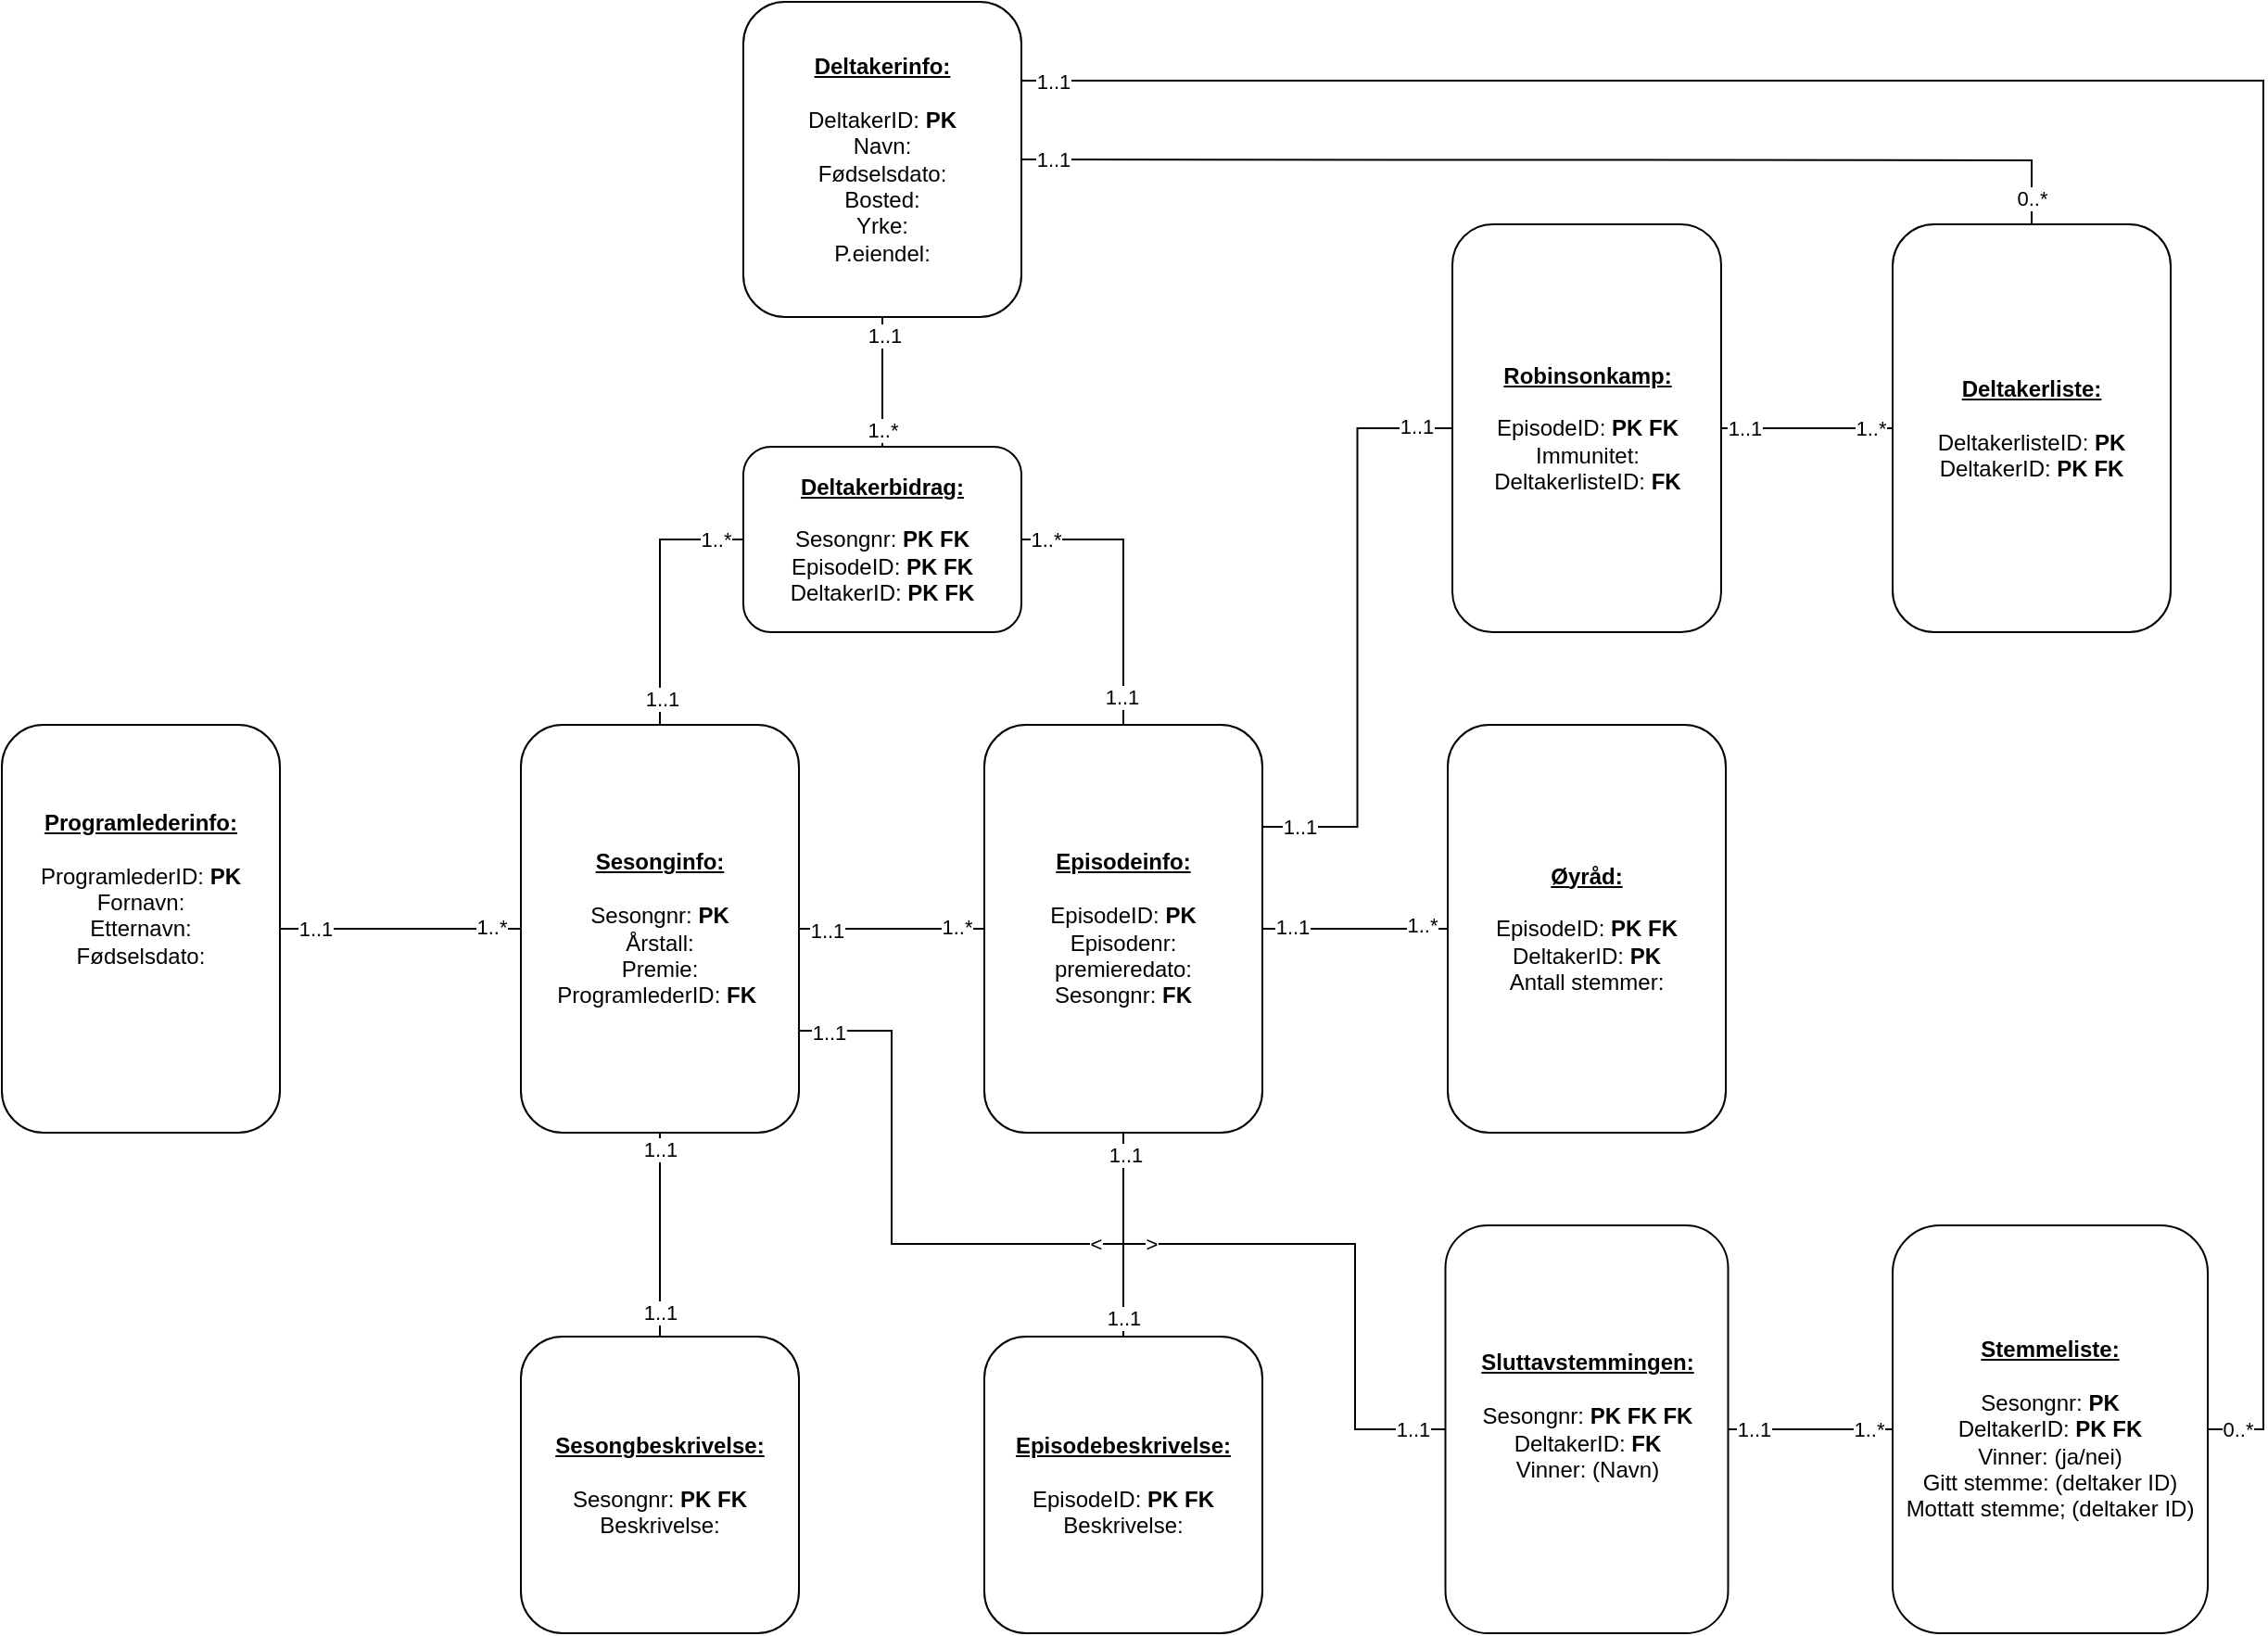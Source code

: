 <mxfile version="15.9.1" type="device"><diagram id="7yG6e1raPwSsO-AR4yYW" name="Page-1"><mxGraphModel dx="1718" dy="893" grid="1" gridSize="10" guides="1" tooltips="1" connect="1" arrows="1" fold="1" page="1" pageScale="1" pageWidth="827" pageHeight="1169" math="0" shadow="0"><root><mxCell id="0"/><mxCell id="1" parent="0"/><mxCell id="8gR4wgNiad7f7I-O_NoT-10" style="edgeStyle=orthogonalEdgeStyle;rounded=0;orthogonalLoop=1;jettySize=auto;html=1;exitX=0;exitY=0.25;exitDx=0;exitDy=0;endArrow=none;endFill=0;" edge="1" parent="1" source="8gR4wgNiad7f7I-O_NoT-1" target="8gR4wgNiad7f7I-O_NoT-2"><mxGeometry relative="1" as="geometry"><mxPoint x="280" y="410" as="targetPoint"/><Array as="points"><mxPoint x="370" y="510"/></Array></mxGeometry></mxCell><mxCell id="8gR4wgNiad7f7I-O_NoT-23" value="1..1" style="edgeLabel;html=1;align=center;verticalAlign=middle;resizable=0;points=[];" vertex="1" connectable="0" parent="8gR4wgNiad7f7I-O_NoT-10"><mxGeometry x="0.742" y="-2" relative="1" as="geometry"><mxPoint x="-5" y="2" as="offset"/></mxGeometry></mxCell><mxCell id="8gR4wgNiad7f7I-O_NoT-25" value="1..*" style="edgeLabel;html=1;align=center;verticalAlign=middle;resizable=0;points=[];" vertex="1" connectable="0" parent="8gR4wgNiad7f7I-O_NoT-10"><mxGeometry x="-0.301" y="-1" relative="1" as="geometry"><mxPoint x="-7" as="offset"/></mxGeometry></mxCell><mxCell id="8gR4wgNiad7f7I-O_NoT-13" style="edgeStyle=orthogonalEdgeStyle;rounded=0;orthogonalLoop=1;jettySize=auto;html=1;entryX=0;entryY=0.5;entryDx=0;entryDy=0;endArrow=none;endFill=0;" edge="1" parent="1" source="8gR4wgNiad7f7I-O_NoT-1" target="8gR4wgNiad7f7I-O_NoT-3"><mxGeometry relative="1" as="geometry"/></mxCell><mxCell id="8gR4wgNiad7f7I-O_NoT-30" value="1..1" style="edgeLabel;html=1;align=center;verticalAlign=middle;resizable=0;points=[];" vertex="1" connectable="0" parent="8gR4wgNiad7f7I-O_NoT-13"><mxGeometry x="-0.713" y="-1" relative="1" as="geometry"><mxPoint as="offset"/></mxGeometry></mxCell><mxCell id="8gR4wgNiad7f7I-O_NoT-31" value="1..*" style="edgeLabel;html=1;align=center;verticalAlign=middle;resizable=0;points=[];" vertex="1" connectable="0" parent="8gR4wgNiad7f7I-O_NoT-13"><mxGeometry x="0.687" y="1" relative="1" as="geometry"><mxPoint as="offset"/></mxGeometry></mxCell><mxCell id="8gR4wgNiad7f7I-O_NoT-22" style="edgeStyle=orthogonalEdgeStyle;rounded=0;orthogonalLoop=1;jettySize=auto;html=1;entryX=0;entryY=0.5;entryDx=0;entryDy=0;endArrow=none;endFill=0;" edge="1" parent="1" source="8gR4wgNiad7f7I-O_NoT-1" target="8gR4wgNiad7f7I-O_NoT-18"><mxGeometry relative="1" as="geometry"/></mxCell><mxCell id="8gR4wgNiad7f7I-O_NoT-33" value="1..1" style="edgeLabel;html=1;align=center;verticalAlign=middle;resizable=0;points=[];" vertex="1" connectable="0" parent="8gR4wgNiad7f7I-O_NoT-22"><mxGeometry x="-0.805" y="-1" relative="1" as="geometry"><mxPoint as="offset"/></mxGeometry></mxCell><mxCell id="8gR4wgNiad7f7I-O_NoT-34" value="1..*" style="edgeLabel;html=1;align=center;verticalAlign=middle;resizable=0;points=[];" vertex="1" connectable="0" parent="8gR4wgNiad7f7I-O_NoT-22"><mxGeometry x="0.795" relative="1" as="geometry"><mxPoint as="offset"/></mxGeometry></mxCell><mxCell id="8gR4wgNiad7f7I-O_NoT-60" style="edgeStyle=orthogonalEdgeStyle;rounded=0;orthogonalLoop=1;jettySize=auto;html=1;exitX=1;exitY=0.75;exitDx=0;exitDy=0;entryX=0;entryY=0.5;entryDx=0;entryDy=0;endArrow=none;endFill=0;" edge="1" parent="1" source="8gR4wgNiad7f7I-O_NoT-1" target="8gR4wgNiad7f7I-O_NoT-58"><mxGeometry relative="1" as="geometry"><Array as="points"><mxPoint x="570" y="565"/><mxPoint x="570" y="680"/><mxPoint x="820" y="680"/><mxPoint x="820" y="780"/></Array></mxGeometry></mxCell><mxCell id="8gR4wgNiad7f7I-O_NoT-61" value="1..1" style="edgeLabel;html=1;align=center;verticalAlign=middle;resizable=0;points=[];" vertex="1" connectable="0" parent="8gR4wgNiad7f7I-O_NoT-60"><mxGeometry x="-0.943" y="-1" relative="1" as="geometry"><mxPoint as="offset"/></mxGeometry></mxCell><mxCell id="8gR4wgNiad7f7I-O_NoT-62" value="1..1" style="edgeLabel;html=1;align=center;verticalAlign=middle;resizable=0;points=[];" vertex="1" connectable="0" parent="8gR4wgNiad7f7I-O_NoT-60"><mxGeometry x="0.936" relative="1" as="geometry"><mxPoint as="offset"/></mxGeometry></mxCell><mxCell id="8gR4wgNiad7f7I-O_NoT-65" value="&amp;gt;" style="edgeLabel;html=1;align=center;verticalAlign=middle;resizable=0;points=[];" vertex="1" connectable="0" parent="8gR4wgNiad7f7I-O_NoT-60"><mxGeometry x="0.116" y="2" relative="1" as="geometry"><mxPoint x="-10" y="2" as="offset"/></mxGeometry></mxCell><mxCell id="8gR4wgNiad7f7I-O_NoT-66" value="&amp;lt;" style="edgeLabel;html=1;align=center;verticalAlign=middle;resizable=0;points=[];" vertex="1" connectable="0" parent="8gR4wgNiad7f7I-O_NoT-60"><mxGeometry x="-0.061" y="-2" relative="1" as="geometry"><mxPoint x="10" y="-2" as="offset"/></mxGeometry></mxCell><mxCell id="8gR4wgNiad7f7I-O_NoT-1" value="&lt;div&gt;&lt;u&gt;&lt;b&gt;Sesonginfo:&lt;/b&gt;&lt;/u&gt;&lt;/div&gt;&lt;div&gt;&lt;u&gt;&lt;b&gt;&lt;br&gt;&lt;/b&gt;&lt;/u&gt;&lt;/div&gt;&lt;div&gt;Sesongnr: &lt;b&gt;PK&lt;/b&gt; &lt;br&gt;&lt;/div&gt;&lt;div&gt;Årstall:&lt;/div&gt;&lt;div&gt;Premie:&lt;/div&gt;&lt;div&gt;ProgramlederID: &lt;b&gt;FK&lt;/b&gt;&amp;nbsp; &lt;/div&gt;" style="rounded=1;whiteSpace=wrap;html=1;" vertex="1" parent="1"><mxGeometry x="370" y="400" width="150" height="220" as="geometry"/></mxCell><mxCell id="8gR4wgNiad7f7I-O_NoT-2" value="&lt;div&gt;&lt;b&gt;&lt;u&gt;Programlederinfo:&lt;/u&gt;&lt;/b&gt;&lt;/div&gt;&lt;div&gt;&lt;br&gt;&lt;/div&gt;&lt;div&gt;ProgramlederID: &lt;b&gt;PK&lt;/b&gt;&lt;/div&gt;&lt;div&gt;Fornavn:&lt;/div&gt;&lt;div&gt;Etternavn:&lt;br&gt;&lt;/div&gt;&lt;div&gt;Fødselsdato:&lt;/div&gt;&lt;div&gt;&lt;br&gt;&lt;/div&gt;&lt;div&gt;&lt;br&gt;&lt;/div&gt;&lt;div&gt;&lt;br&gt;&lt;i&gt;&lt;/i&gt;&lt;/div&gt;" style="rounded=1;whiteSpace=wrap;html=1;" vertex="1" parent="1"><mxGeometry x="90" y="400" width="150" height="220" as="geometry"/></mxCell><mxCell id="8gR4wgNiad7f7I-O_NoT-14" style="edgeStyle=orthogonalEdgeStyle;rounded=0;orthogonalLoop=1;jettySize=auto;html=1;endArrow=none;endFill=0;" edge="1" parent="1" source="8gR4wgNiad7f7I-O_NoT-3" target="8gR4wgNiad7f7I-O_NoT-9"><mxGeometry relative="1" as="geometry"/></mxCell><mxCell id="8gR4wgNiad7f7I-O_NoT-28" value="1..1" style="edgeLabel;html=1;align=center;verticalAlign=middle;resizable=0;points=[];" vertex="1" connectable="0" parent="8gR4wgNiad7f7I-O_NoT-14"><mxGeometry x="-0.788" y="1" relative="1" as="geometry"><mxPoint as="offset"/></mxGeometry></mxCell><mxCell id="8gR4wgNiad7f7I-O_NoT-29" value="1..1" style="edgeLabel;html=1;align=center;verticalAlign=middle;resizable=0;points=[];" vertex="1" connectable="0" parent="8gR4wgNiad7f7I-O_NoT-14"><mxGeometry x="0.818" relative="1" as="geometry"><mxPoint as="offset"/></mxGeometry></mxCell><mxCell id="8gR4wgNiad7f7I-O_NoT-17" style="edgeStyle=orthogonalEdgeStyle;rounded=0;orthogonalLoop=1;jettySize=auto;html=1;exitX=1;exitY=0.25;exitDx=0;exitDy=0;entryX=0;entryY=0.5;entryDx=0;entryDy=0;endArrow=none;endFill=0;" edge="1" parent="1" source="8gR4wgNiad7f7I-O_NoT-3" target="8gR4wgNiad7f7I-O_NoT-5"><mxGeometry relative="1" as="geometry"/></mxCell><mxCell id="8gR4wgNiad7f7I-O_NoT-50" value="1..1" style="edgeLabel;html=1;align=center;verticalAlign=middle;resizable=0;points=[];" vertex="1" connectable="0" parent="8gR4wgNiad7f7I-O_NoT-17"><mxGeometry x="-0.878" relative="1" as="geometry"><mxPoint as="offset"/></mxGeometry></mxCell><mxCell id="8gR4wgNiad7f7I-O_NoT-51" value="1..1" style="edgeLabel;html=1;align=center;verticalAlign=middle;resizable=0;points=[];" vertex="1" connectable="0" parent="8gR4wgNiad7f7I-O_NoT-17"><mxGeometry x="0.877" y="1" relative="1" as="geometry"><mxPoint as="offset"/></mxGeometry></mxCell><mxCell id="8gR4wgNiad7f7I-O_NoT-20" style="edgeStyle=orthogonalEdgeStyle;rounded=0;orthogonalLoop=1;jettySize=auto;html=1;entryX=1;entryY=0.5;entryDx=0;entryDy=0;endArrow=none;endFill=0;" edge="1" parent="1" source="8gR4wgNiad7f7I-O_NoT-3" target="8gR4wgNiad7f7I-O_NoT-18"><mxGeometry relative="1" as="geometry"/></mxCell><mxCell id="8gR4wgNiad7f7I-O_NoT-32" value="1..1" style="edgeLabel;html=1;align=center;verticalAlign=middle;resizable=0;points=[];" vertex="1" connectable="0" parent="8gR4wgNiad7f7I-O_NoT-20"><mxGeometry x="-0.806" y="1" relative="1" as="geometry"><mxPoint as="offset"/></mxGeometry></mxCell><mxCell id="8gR4wgNiad7f7I-O_NoT-35" value="1..*" style="edgeLabel;html=1;align=center;verticalAlign=middle;resizable=0;points=[];" vertex="1" connectable="0" parent="8gR4wgNiad7f7I-O_NoT-20"><mxGeometry x="0.837" relative="1" as="geometry"><mxPoint as="offset"/></mxGeometry></mxCell><mxCell id="8gR4wgNiad7f7I-O_NoT-57" style="edgeStyle=orthogonalEdgeStyle;rounded=0;orthogonalLoop=1;jettySize=auto;html=1;entryX=0;entryY=0.5;entryDx=0;entryDy=0;endArrow=none;endFill=0;" edge="1" parent="1" source="8gR4wgNiad7f7I-O_NoT-3" target="8gR4wgNiad7f7I-O_NoT-6"><mxGeometry relative="1" as="geometry"/></mxCell><mxCell id="8gR4wgNiad7f7I-O_NoT-63" value="1..1" style="edgeLabel;html=1;align=center;verticalAlign=middle;resizable=0;points=[];" vertex="1" connectable="0" parent="8gR4wgNiad7f7I-O_NoT-57"><mxGeometry x="-0.677" y="1" relative="1" as="geometry"><mxPoint as="offset"/></mxGeometry></mxCell><mxCell id="8gR4wgNiad7f7I-O_NoT-64" value="1..*" style="edgeLabel;html=1;align=center;verticalAlign=middle;resizable=0;points=[];" vertex="1" connectable="0" parent="8gR4wgNiad7f7I-O_NoT-57"><mxGeometry x="0.723" y="2" relative="1" as="geometry"><mxPoint as="offset"/></mxGeometry></mxCell><mxCell id="8gR4wgNiad7f7I-O_NoT-3" value="&lt;div&gt;&lt;u&gt;&lt;b&gt;Episodeinfo:&lt;/b&gt;&lt;/u&gt;&lt;/div&gt;&lt;div&gt;&lt;u&gt;&lt;b&gt;&lt;br&gt;&lt;/b&gt;&lt;/u&gt;&lt;/div&gt;&lt;div&gt;EpisodeID: &lt;b&gt;PK&lt;/b&gt;&lt;br&gt;&lt;/div&gt;&lt;div&gt;Episodenr:&lt;/div&gt;&lt;div&gt;premieredato:&lt;/div&gt;&lt;div&gt;Sesongnr: &lt;b&gt;FK&lt;/b&gt;&lt;br&gt;&lt;/div&gt;" style="rounded=1;whiteSpace=wrap;html=1;" vertex="1" parent="1"><mxGeometry x="620" y="400" width="150" height="220" as="geometry"/></mxCell><mxCell id="8gR4wgNiad7f7I-O_NoT-38" style="edgeStyle=orthogonalEdgeStyle;rounded=0;orthogonalLoop=1;jettySize=auto;html=1;entryX=0.5;entryY=0;entryDx=0;entryDy=0;endArrow=none;endFill=0;" edge="1" parent="1" source="8gR4wgNiad7f7I-O_NoT-4" target="8gR4wgNiad7f7I-O_NoT-18"><mxGeometry relative="1" as="geometry"/></mxCell><mxCell id="8gR4wgNiad7f7I-O_NoT-39" value="1..*" style="edgeLabel;html=1;align=center;verticalAlign=middle;resizable=0;points=[];" vertex="1" connectable="0" parent="8gR4wgNiad7f7I-O_NoT-38"><mxGeometry x="0.238" y="3" relative="1" as="geometry"><mxPoint x="-3" y="17" as="offset"/></mxGeometry></mxCell><mxCell id="8gR4wgNiad7f7I-O_NoT-40" value="1..1" style="edgeLabel;html=1;align=center;verticalAlign=middle;resizable=0;points=[];" vertex="1" connectable="0" parent="8gR4wgNiad7f7I-O_NoT-38"><mxGeometry x="-0.262" y="1" relative="1" as="geometry"><mxPoint y="-16" as="offset"/></mxGeometry></mxCell><mxCell id="8gR4wgNiad7f7I-O_NoT-45" style="edgeStyle=orthogonalEdgeStyle;rounded=0;orthogonalLoop=1;jettySize=auto;html=1;endArrow=none;endFill=0;entryX=0.5;entryY=0;entryDx=0;entryDy=0;" edge="1" parent="1" target="8gR4wgNiad7f7I-O_NoT-42"><mxGeometry relative="1" as="geometry"><mxPoint x="640" y="95.0" as="sourcePoint"/><mxPoint x="1210" y="140" as="targetPoint"/></mxGeometry></mxCell><mxCell id="8gR4wgNiad7f7I-O_NoT-46" value="1..1" style="edgeLabel;html=1;align=center;verticalAlign=middle;resizable=0;points=[];" vertex="1" connectable="0" parent="8gR4wgNiad7f7I-O_NoT-45"><mxGeometry x="-0.943" relative="1" as="geometry"><mxPoint as="offset"/></mxGeometry></mxCell><mxCell id="8gR4wgNiad7f7I-O_NoT-47" value="&lt;div&gt;0..*&lt;/div&gt;" style="edgeLabel;html=1;align=center;verticalAlign=middle;resizable=0;points=[];" vertex="1" connectable="0" parent="8gR4wgNiad7f7I-O_NoT-45"><mxGeometry x="0.95" relative="1" as="geometry"><mxPoint as="offset"/></mxGeometry></mxCell><mxCell id="8gR4wgNiad7f7I-O_NoT-72" style="edgeStyle=orthogonalEdgeStyle;rounded=0;orthogonalLoop=1;jettySize=auto;html=1;exitX=1;exitY=0.25;exitDx=0;exitDy=0;entryX=1;entryY=0.5;entryDx=0;entryDy=0;endArrow=none;endFill=0;strokeColor=#000000;" edge="1" parent="1" source="8gR4wgNiad7f7I-O_NoT-4" target="8gR4wgNiad7f7I-O_NoT-67"><mxGeometry relative="1" as="geometry"><Array as="points"><mxPoint x="1310" y="53"/><mxPoint x="1310" y="780"/></Array></mxGeometry></mxCell><mxCell id="8gR4wgNiad7f7I-O_NoT-73" value="0..*" style="edgeLabel;html=1;align=center;verticalAlign=middle;resizable=0;points=[];" vertex="1" connectable="0" parent="8gR4wgNiad7f7I-O_NoT-72"><mxGeometry x="0.968" relative="1" as="geometry"><mxPoint x="-7" as="offset"/></mxGeometry></mxCell><mxCell id="8gR4wgNiad7f7I-O_NoT-74" value="&lt;div&gt;1..1&lt;/div&gt;" style="edgeLabel;html=1;align=center;verticalAlign=middle;resizable=0;points=[];" vertex="1" connectable="0" parent="8gR4wgNiad7f7I-O_NoT-72"><mxGeometry x="-0.976" relative="1" as="geometry"><mxPoint as="offset"/></mxGeometry></mxCell><mxCell id="8gR4wgNiad7f7I-O_NoT-4" value="&lt;div&gt;&lt;u&gt;&lt;b&gt;Deltakerinfo:&lt;/b&gt;&lt;/u&gt;&lt;/div&gt;&lt;div&gt;&lt;u&gt;&lt;b&gt;&lt;br&gt;&lt;/b&gt;&lt;/u&gt;&lt;/div&gt;&lt;div&gt;DeltakerID: &lt;b&gt;PK&lt;/b&gt;&lt;br&gt;&lt;b&gt;&lt;/b&gt;&lt;u&gt;&lt;b&gt;&lt;/b&gt;&lt;/u&gt;&lt;/div&gt;&lt;div&gt;Navn:&lt;/div&gt;&lt;div&gt;Fødselsdato:&lt;/div&gt;&lt;div&gt;Bosted:&lt;/div&gt;&lt;div&gt;Yrke:&lt;/div&gt;&lt;div&gt;P.eiendel:&lt;/div&gt;" style="rounded=1;whiteSpace=wrap;html=1;" vertex="1" parent="1"><mxGeometry x="490" y="10" width="150" height="170" as="geometry"/></mxCell><mxCell id="8gR4wgNiad7f7I-O_NoT-43" style="edgeStyle=orthogonalEdgeStyle;rounded=0;orthogonalLoop=1;jettySize=auto;html=1;entryX=0;entryY=0.5;entryDx=0;entryDy=0;endArrow=none;endFill=0;" edge="1" parent="1" source="8gR4wgNiad7f7I-O_NoT-5" target="8gR4wgNiad7f7I-O_NoT-42"><mxGeometry relative="1" as="geometry"/></mxCell><mxCell id="8gR4wgNiad7f7I-O_NoT-48" value="1..1" style="edgeLabel;html=1;align=center;verticalAlign=middle;resizable=0;points=[];" vertex="1" connectable="0" parent="8gR4wgNiad7f7I-O_NoT-43"><mxGeometry x="-0.733" relative="1" as="geometry"><mxPoint as="offset"/></mxGeometry></mxCell><mxCell id="8gR4wgNiad7f7I-O_NoT-49" value="1..*" style="edgeLabel;html=1;align=center;verticalAlign=middle;resizable=0;points=[];" vertex="1" connectable="0" parent="8gR4wgNiad7f7I-O_NoT-43"><mxGeometry x="0.73" relative="1" as="geometry"><mxPoint as="offset"/></mxGeometry></mxCell><mxCell id="8gR4wgNiad7f7I-O_NoT-5" value="&lt;div&gt;&lt;u&gt;&lt;b&gt;Robinsonkamp:&lt;/b&gt;&lt;/u&gt;&lt;/div&gt;&lt;div&gt;&lt;u&gt;&lt;b&gt;&lt;br&gt;&lt;/b&gt;&lt;/u&gt;&lt;/div&gt;&lt;div&gt;EpisodeID: &lt;b&gt;PK FK&lt;/b&gt;&lt;br&gt;&lt;/div&gt;&lt;div&gt;Immunitet:&lt;/div&gt;&lt;div&gt;DeltakerlisteID: &lt;b&gt;FK&lt;/b&gt; &lt;/div&gt;" style="rounded=1;whiteSpace=wrap;html=1;" vertex="1" parent="1"><mxGeometry x="872.5" y="130" width="145" height="220" as="geometry"/></mxCell><mxCell id="8gR4wgNiad7f7I-O_NoT-6" value="&lt;div&gt;&lt;u&gt;&lt;b&gt;Øyråd:&lt;/b&gt;&lt;/u&gt;&lt;/div&gt;&lt;div&gt;&lt;u&gt;&lt;b&gt;&lt;br&gt;&lt;/b&gt;&lt;/u&gt;&lt;/div&gt;&lt;div&gt;EpisodeID: &lt;b&gt;PK&lt;/b&gt; &lt;b&gt;FK&lt;/b&gt;&lt;/div&gt;&lt;div&gt;DeltakerID: &lt;b&gt;PK&lt;/b&gt; &lt;br&gt;&lt;/div&gt;&lt;div&gt;Antall stemmer:&lt;br&gt;&lt;/div&gt;" style="rounded=1;whiteSpace=wrap;html=1;" vertex="1" parent="1"><mxGeometry x="870" y="400" width="150" height="220" as="geometry"/></mxCell><mxCell id="8gR4wgNiad7f7I-O_NoT-12" style="edgeStyle=orthogonalEdgeStyle;rounded=0;orthogonalLoop=1;jettySize=auto;html=1;entryX=0.5;entryY=1;entryDx=0;entryDy=0;endArrow=none;endFill=0;" edge="1" parent="1" source="8gR4wgNiad7f7I-O_NoT-8" target="8gR4wgNiad7f7I-O_NoT-1"><mxGeometry relative="1" as="geometry"/></mxCell><mxCell id="8gR4wgNiad7f7I-O_NoT-26" value="&lt;div&gt;1..1&lt;/div&gt;" style="edgeLabel;html=1;align=center;verticalAlign=middle;resizable=0;points=[];" vertex="1" connectable="0" parent="8gR4wgNiad7f7I-O_NoT-12"><mxGeometry x="0.833" y="-2" relative="1" as="geometry"><mxPoint x="-2" as="offset"/></mxGeometry></mxCell><mxCell id="8gR4wgNiad7f7I-O_NoT-27" value="1..1" style="edgeLabel;html=1;align=center;verticalAlign=middle;resizable=0;points=[];rotation=0;" vertex="1" connectable="0" parent="8gR4wgNiad7f7I-O_NoT-12"><mxGeometry x="-0.758" relative="1" as="geometry"><mxPoint as="offset"/></mxGeometry></mxCell><mxCell id="8gR4wgNiad7f7I-O_NoT-8" value="&lt;div&gt;&lt;u&gt;&lt;b&gt;Sesongbeskrivelse:&lt;/b&gt;&lt;/u&gt;&lt;/div&gt;&lt;div&gt;&lt;u&gt;&lt;b&gt;&lt;br&gt;&lt;/b&gt;&lt;/u&gt;&lt;/div&gt;&lt;div&gt;Sesongnr: &lt;b&gt;PK FK&lt;/b&gt;&lt;/div&gt;&lt;div&gt;Beskrivelse:&lt;br&gt;&lt;/div&gt;" style="rounded=1;whiteSpace=wrap;html=1;" vertex="1" parent="1"><mxGeometry x="370" y="730" width="150" height="160" as="geometry"/></mxCell><mxCell id="8gR4wgNiad7f7I-O_NoT-9" value="&lt;div&gt;&lt;u&gt;&lt;b&gt;Episodebeskrivelse:&lt;/b&gt;&lt;/u&gt;&lt;/div&gt;&lt;div&gt;&lt;u&gt;&lt;b&gt;&lt;br&gt;&lt;/b&gt;&lt;/u&gt;&lt;/div&gt;&lt;div&gt;EpisodeID: &lt;b&gt;PK FK&lt;/b&gt;&lt;/div&gt;&lt;div&gt;Beskrivelse:&lt;br&gt;&lt;u&gt;&lt;b&gt;&lt;/b&gt;&lt;/u&gt;&lt;/div&gt;" style="rounded=1;whiteSpace=wrap;html=1;" vertex="1" parent="1"><mxGeometry x="620" y="730" width="150" height="160" as="geometry"/></mxCell><mxCell id="8gR4wgNiad7f7I-O_NoT-18" value="&lt;u&gt;&lt;b&gt;Deltakerbidrag:&lt;br&gt;&lt;br&gt;&lt;/b&gt;&lt;/u&gt;&lt;div&gt;Sesongnr: &lt;b&gt;PK FK&lt;/b&gt;&lt;br&gt;&lt;/div&gt;&lt;div&gt;EpisodeID: &lt;b&gt;PK FK&lt;/b&gt;&lt;br&gt;&lt;/div&gt;&lt;div&gt;DeltakerID: &lt;b&gt;PK FK&lt;/b&gt;&lt;br&gt;&lt;/div&gt;" style="rounded=1;whiteSpace=wrap;html=1;" vertex="1" parent="1"><mxGeometry x="490" y="250" width="150" height="100" as="geometry"/></mxCell><mxCell id="8gR4wgNiad7f7I-O_NoT-42" value="&lt;div&gt;&lt;u&gt;&lt;b&gt;Deltakerliste:&lt;/b&gt;&lt;br&gt;&lt;/u&gt;&lt;/div&gt;&lt;div&gt;&lt;br&gt;&lt;/div&gt;&lt;div&gt;DeltakerlisteID: &lt;b&gt;PK&lt;/b&gt;&lt;/div&gt;&lt;div&gt;DeltakerID: &lt;b&gt;PK&lt;/b&gt; &lt;b&gt;FK&lt;/b&gt;&lt;br&gt;&lt;/div&gt;" style="rounded=1;whiteSpace=wrap;html=1;" vertex="1" parent="1"><mxGeometry x="1110" y="130" width="150" height="220" as="geometry"/></mxCell><mxCell id="8gR4wgNiad7f7I-O_NoT-69" style="edgeStyle=orthogonalEdgeStyle;rounded=0;orthogonalLoop=1;jettySize=auto;html=1;entryX=0;entryY=0.5;entryDx=0;entryDy=0;endArrow=none;endFill=0;strokeColor=#000000;" edge="1" parent="1" source="8gR4wgNiad7f7I-O_NoT-58" target="8gR4wgNiad7f7I-O_NoT-67"><mxGeometry relative="1" as="geometry"><Array as="points"><mxPoint x="1090" y="780"/><mxPoint x="1090" y="780"/></Array></mxGeometry></mxCell><mxCell id="8gR4wgNiad7f7I-O_NoT-70" value="1..1" style="edgeLabel;html=1;align=center;verticalAlign=middle;resizable=0;points=[];" vertex="1" connectable="0" parent="8gR4wgNiad7f7I-O_NoT-69"><mxGeometry x="-0.696" relative="1" as="geometry"><mxPoint as="offset"/></mxGeometry></mxCell><mxCell id="8gR4wgNiad7f7I-O_NoT-75" value="1..*" style="edgeLabel;html=1;align=center;verticalAlign=middle;resizable=0;points=[];" vertex="1" connectable="0" parent="8gR4wgNiad7f7I-O_NoT-69"><mxGeometry x="0.688" relative="1" as="geometry"><mxPoint as="offset"/></mxGeometry></mxCell><mxCell id="8gR4wgNiad7f7I-O_NoT-58" value="&lt;div&gt;&lt;u&gt;&lt;b&gt;Sluttavstemmingen:&lt;/b&gt;&lt;/u&gt;&lt;/div&gt;&lt;div&gt;&lt;u&gt;&lt;b&gt;&lt;br&gt;&lt;/b&gt;&lt;/u&gt;&lt;/div&gt;&lt;div&gt;Sesongnr: &lt;b&gt;PK&lt;/b&gt; &lt;b&gt;FK FK&lt;/b&gt;&lt;br&gt;&lt;/div&gt;&lt;div&gt;DeltakerID: &lt;b&gt;FK&lt;/b&gt;&lt;br&gt;&lt;/div&gt;&lt;div&gt;Vinner: (Navn)&lt;/div&gt;&lt;div&gt;&lt;br&gt;&lt;/div&gt;" style="rounded=1;whiteSpace=wrap;html=1;" vertex="1" parent="1"><mxGeometry x="868.75" y="670" width="152.5" height="220" as="geometry"/></mxCell><mxCell id="8gR4wgNiad7f7I-O_NoT-67" value="&lt;div&gt;&lt;u&gt;&lt;b&gt;Stemmeliste:&lt;/b&gt;&lt;/u&gt;&lt;/div&gt;&lt;div&gt;&lt;u&gt;&lt;b&gt;&lt;br&gt;&lt;/b&gt;&lt;/u&gt;&lt;/div&gt;&lt;div&gt;Sesongnr: &lt;b&gt;PK&lt;/b&gt;&lt;/div&gt;&lt;div&gt;DeltakerID: &lt;b&gt;PK FK&lt;/b&gt;&lt;/div&gt;&lt;div&gt;Vinner: (ja/nei)&lt;br&gt;Gitt stemme: (deltaker ID)&lt;/div&gt;&lt;div&gt;Mottatt stemme; (deltaker ID)&lt;/div&gt;" style="rounded=1;whiteSpace=wrap;html=1;" vertex="1" parent="1"><mxGeometry x="1110" y="670" width="170" height="220" as="geometry"/></mxCell></root></mxGraphModel></diagram></mxfile>